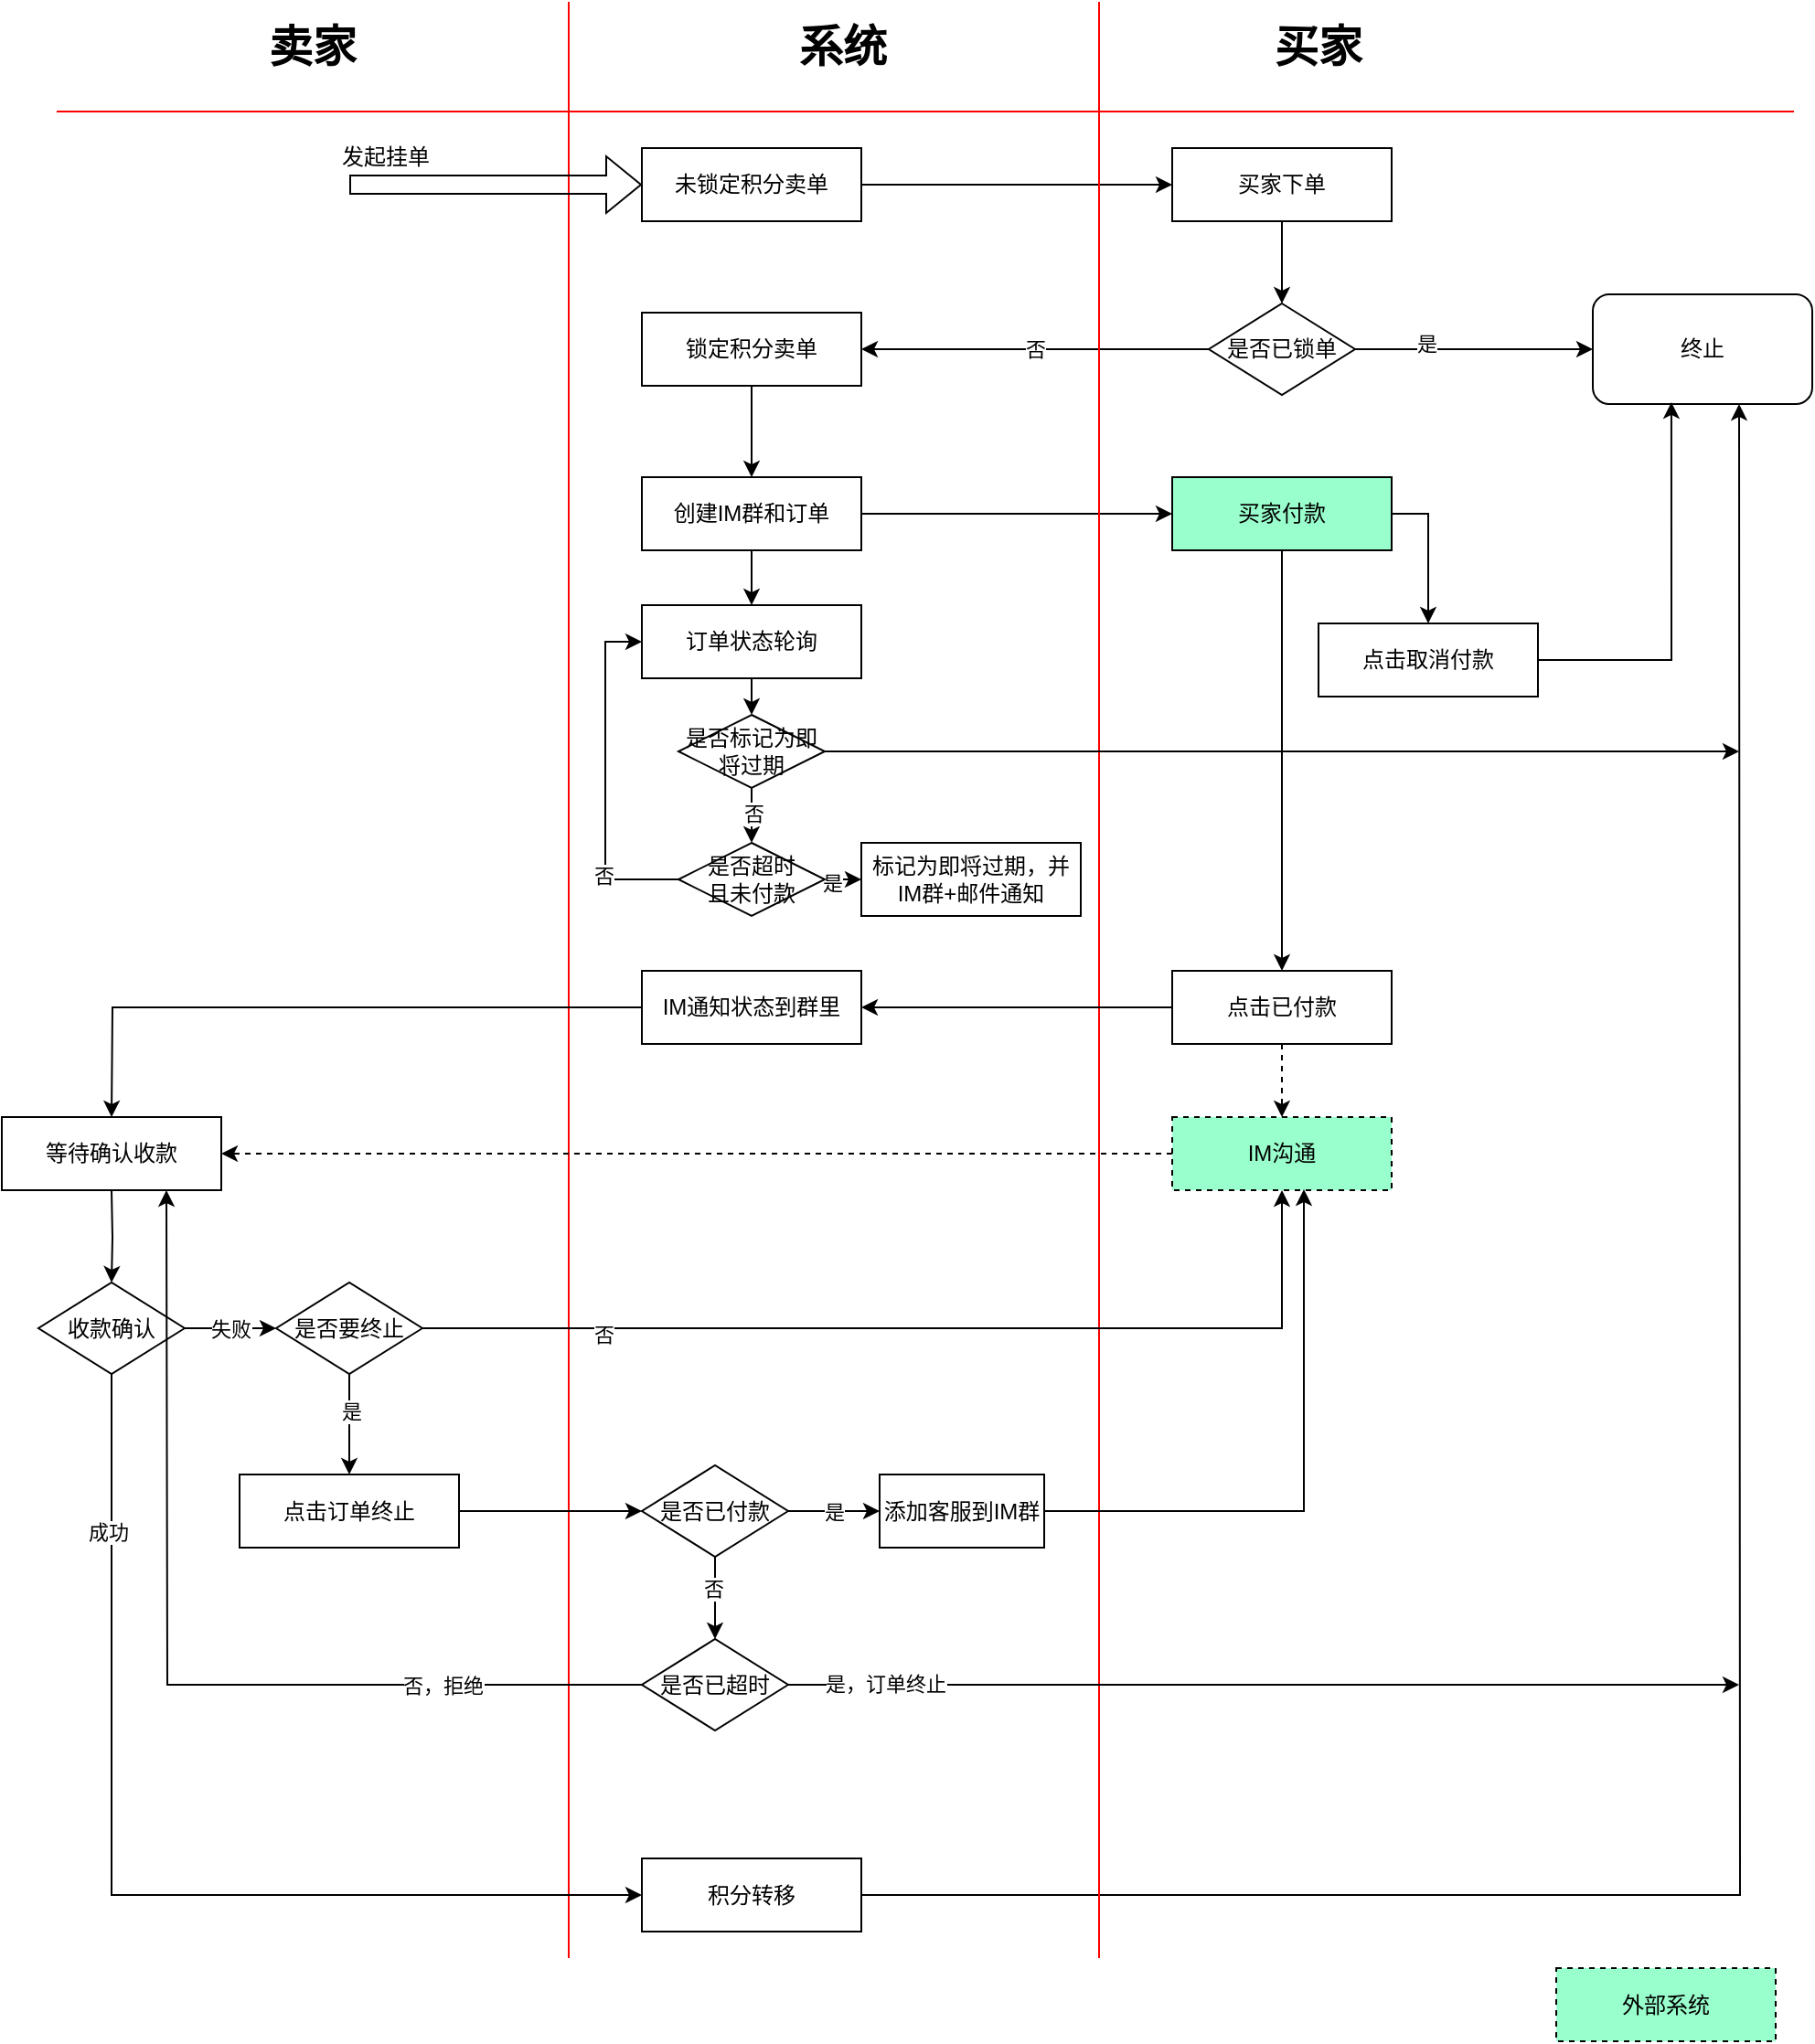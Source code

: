 <mxfile version="24.7.7">
  <diagram name="第 1 页" id="s9fELJTUidF0-A_7kJBX">
    <mxGraphModel dx="1781" dy="1723" grid="1" gridSize="10" guides="1" tooltips="1" connect="1" arrows="1" fold="1" page="1" pageScale="1" pageWidth="827" pageHeight="1169" math="0" shadow="0">
      <root>
        <mxCell id="0" />
        <mxCell id="1" parent="0" />
        <mxCell id="TlbL90M6Y9V8i7h1ZOgy-23" style="edgeStyle=orthogonalEdgeStyle;rounded=0;orthogonalLoop=1;jettySize=auto;html=1;exitX=1;exitY=0.5;exitDx=0;exitDy=0;entryX=0;entryY=0.5;entryDx=0;entryDy=0;" edge="1" parent="1" source="TlbL90M6Y9V8i7h1ZOgy-21" target="TlbL90M6Y9V8i7h1ZOgy-22">
          <mxGeometry relative="1" as="geometry" />
        </mxCell>
        <mxCell id="TlbL90M6Y9V8i7h1ZOgy-21" value="未锁定积分卖单" style="rounded=0;whiteSpace=wrap;html=1;" vertex="1" parent="1">
          <mxGeometry x="160" y="40" width="120" height="40" as="geometry" />
        </mxCell>
        <mxCell id="TlbL90M6Y9V8i7h1ZOgy-27" style="edgeStyle=orthogonalEdgeStyle;rounded=0;orthogonalLoop=1;jettySize=auto;html=1;exitX=0.5;exitY=1;exitDx=0;exitDy=0;entryX=0.5;entryY=0;entryDx=0;entryDy=0;" edge="1" parent="1" source="TlbL90M6Y9V8i7h1ZOgy-22" target="TlbL90M6Y9V8i7h1ZOgy-26">
          <mxGeometry relative="1" as="geometry" />
        </mxCell>
        <mxCell id="TlbL90M6Y9V8i7h1ZOgy-22" value="买家下单" style="rounded=0;whiteSpace=wrap;html=1;" vertex="1" parent="1">
          <mxGeometry x="450" y="40" width="120" height="40" as="geometry" />
        </mxCell>
        <mxCell id="TlbL90M6Y9V8i7h1ZOgy-75" style="edgeStyle=orthogonalEdgeStyle;rounded=0;orthogonalLoop=1;jettySize=auto;html=1;exitX=0.5;exitY=1;exitDx=0;exitDy=0;entryX=0.5;entryY=0;entryDx=0;entryDy=0;" edge="1" parent="1" source="TlbL90M6Y9V8i7h1ZOgy-24" target="TlbL90M6Y9V8i7h1ZOgy-74">
          <mxGeometry relative="1" as="geometry" />
        </mxCell>
        <mxCell id="TlbL90M6Y9V8i7h1ZOgy-24" value="锁定积分卖单" style="rounded=0;whiteSpace=wrap;html=1;" vertex="1" parent="1">
          <mxGeometry x="160" y="130" width="120" height="40" as="geometry" />
        </mxCell>
        <mxCell id="TlbL90M6Y9V8i7h1ZOgy-28" value="否" style="edgeStyle=orthogonalEdgeStyle;rounded=0;orthogonalLoop=1;jettySize=auto;html=1;exitX=0;exitY=0.5;exitDx=0;exitDy=0;entryX=1;entryY=0.5;entryDx=0;entryDy=0;" edge="1" parent="1" source="TlbL90M6Y9V8i7h1ZOgy-26" target="TlbL90M6Y9V8i7h1ZOgy-24">
          <mxGeometry relative="1" as="geometry" />
        </mxCell>
        <mxCell id="TlbL90M6Y9V8i7h1ZOgy-30" style="edgeStyle=orthogonalEdgeStyle;rounded=0;orthogonalLoop=1;jettySize=auto;html=1;exitX=1;exitY=0.5;exitDx=0;exitDy=0;entryX=0;entryY=0.5;entryDx=0;entryDy=0;" edge="1" parent="1" source="TlbL90M6Y9V8i7h1ZOgy-26" target="TlbL90M6Y9V8i7h1ZOgy-29">
          <mxGeometry relative="1" as="geometry" />
        </mxCell>
        <mxCell id="TlbL90M6Y9V8i7h1ZOgy-31" value="是" style="edgeLabel;html=1;align=center;verticalAlign=middle;resizable=0;points=[];" vertex="1" connectable="0" parent="TlbL90M6Y9V8i7h1ZOgy-30">
          <mxGeometry x="-0.4" y="3" relative="1" as="geometry">
            <mxPoint as="offset" />
          </mxGeometry>
        </mxCell>
        <mxCell id="TlbL90M6Y9V8i7h1ZOgy-26" value="是否已锁单" style="rhombus;whiteSpace=wrap;html=1;" vertex="1" parent="1">
          <mxGeometry x="470" y="125" width="80" height="50" as="geometry" />
        </mxCell>
        <mxCell id="TlbL90M6Y9V8i7h1ZOgy-29" value="终止" style="rounded=1;whiteSpace=wrap;html=1;" vertex="1" parent="1">
          <mxGeometry x="680" y="120" width="120" height="60" as="geometry" />
        </mxCell>
        <mxCell id="TlbL90M6Y9V8i7h1ZOgy-60" style="edgeStyle=orthogonalEdgeStyle;rounded=0;orthogonalLoop=1;jettySize=auto;html=1;exitX=1;exitY=0.5;exitDx=0;exitDy=0;entryX=0.5;entryY=0;entryDx=0;entryDy=0;" edge="1" parent="1" source="TlbL90M6Y9V8i7h1ZOgy-32" target="TlbL90M6Y9V8i7h1ZOgy-56">
          <mxGeometry relative="1" as="geometry" />
        </mxCell>
        <mxCell id="TlbL90M6Y9V8i7h1ZOgy-62" style="edgeStyle=orthogonalEdgeStyle;rounded=0;orthogonalLoop=1;jettySize=auto;html=1;exitX=0.5;exitY=1;exitDx=0;exitDy=0;entryX=0.5;entryY=0;entryDx=0;entryDy=0;" edge="1" parent="1" source="TlbL90M6Y9V8i7h1ZOgy-32" target="TlbL90M6Y9V8i7h1ZOgy-46">
          <mxGeometry relative="1" as="geometry" />
        </mxCell>
        <mxCell id="TlbL90M6Y9V8i7h1ZOgy-32" value="买家付款" style="rounded=0;whiteSpace=wrap;html=1;fillColor=#99FFCC;" vertex="1" parent="1">
          <mxGeometry x="450" y="220" width="120" height="40" as="geometry" />
        </mxCell>
        <mxCell id="TlbL90M6Y9V8i7h1ZOgy-42" style="edgeStyle=orthogonalEdgeStyle;rounded=0;orthogonalLoop=1;jettySize=auto;html=1;exitX=1;exitY=0.5;exitDx=0;exitDy=0;entryX=0.5;entryY=1;entryDx=0;entryDy=0;" edge="1" parent="1" source="TlbL90M6Y9V8i7h1ZOgy-39">
          <mxGeometry relative="1" as="geometry">
            <mxPoint x="300" y="890" as="sourcePoint" />
            <mxPoint x="760" y="180" as="targetPoint" />
          </mxGeometry>
        </mxCell>
        <mxCell id="TlbL90M6Y9V8i7h1ZOgy-56" value="点击取消付款" style="rounded=0;whiteSpace=wrap;html=1;" vertex="1" parent="1">
          <mxGeometry x="530" y="300" width="120" height="40" as="geometry" />
        </mxCell>
        <mxCell id="TlbL90M6Y9V8i7h1ZOgy-58" style="edgeStyle=orthogonalEdgeStyle;rounded=0;orthogonalLoop=1;jettySize=auto;html=1;exitX=1;exitY=0.5;exitDx=0;exitDy=0;entryX=0.358;entryY=0.983;entryDx=0;entryDy=0;entryPerimeter=0;" edge="1" parent="1" source="TlbL90M6Y9V8i7h1ZOgy-56" target="TlbL90M6Y9V8i7h1ZOgy-29">
          <mxGeometry relative="1" as="geometry" />
        </mxCell>
        <mxCell id="TlbL90M6Y9V8i7h1ZOgy-76" style="edgeStyle=orthogonalEdgeStyle;rounded=0;orthogonalLoop=1;jettySize=auto;html=1;exitX=1;exitY=0.5;exitDx=0;exitDy=0;entryX=0;entryY=0.5;entryDx=0;entryDy=0;" edge="1" parent="1" source="TlbL90M6Y9V8i7h1ZOgy-74" target="TlbL90M6Y9V8i7h1ZOgy-32">
          <mxGeometry relative="1" as="geometry" />
        </mxCell>
        <mxCell id="TlbL90M6Y9V8i7h1ZOgy-105" style="edgeStyle=orthogonalEdgeStyle;rounded=0;orthogonalLoop=1;jettySize=auto;html=1;exitX=0.5;exitY=1;exitDx=0;exitDy=0;entryX=0.5;entryY=0;entryDx=0;entryDy=0;" edge="1" parent="1" source="TlbL90M6Y9V8i7h1ZOgy-74" target="TlbL90M6Y9V8i7h1ZOgy-104">
          <mxGeometry relative="1" as="geometry" />
        </mxCell>
        <mxCell id="TlbL90M6Y9V8i7h1ZOgy-74" value="创建IM群和订单" style="rounded=0;whiteSpace=wrap;html=1;" vertex="1" parent="1">
          <mxGeometry x="160" y="220" width="120" height="40" as="geometry" />
        </mxCell>
        <mxCell id="TlbL90M6Y9V8i7h1ZOgy-97" value="" style="endArrow=none;html=1;rounded=0;strokeColor=#FF0000;" edge="1" parent="1">
          <mxGeometry width="50" height="50" relative="1" as="geometry">
            <mxPoint x="120" y="1030" as="sourcePoint" />
            <mxPoint x="120" y="-40" as="targetPoint" />
          </mxGeometry>
        </mxCell>
        <mxCell id="TlbL90M6Y9V8i7h1ZOgy-98" value="" style="endArrow=none;html=1;rounded=0;strokeColor=#FF0000;" edge="1" parent="1">
          <mxGeometry width="50" height="50" relative="1" as="geometry">
            <mxPoint x="410" y="1030" as="sourcePoint" />
            <mxPoint x="410" y="-40" as="targetPoint" />
          </mxGeometry>
        </mxCell>
        <mxCell id="TlbL90M6Y9V8i7h1ZOgy-99" value="卖家" style="text;html=1;align=center;verticalAlign=middle;whiteSpace=wrap;rounded=0;fontStyle=1;fontSize=24;" vertex="1" parent="1">
          <mxGeometry x="-50" y="-30" width="60" height="30" as="geometry" />
        </mxCell>
        <mxCell id="TlbL90M6Y9V8i7h1ZOgy-100" value="系统" style="text;html=1;align=center;verticalAlign=middle;whiteSpace=wrap;rounded=0;fontStyle=1;fontSize=24;" vertex="1" parent="1">
          <mxGeometry x="240" y="-30" width="60" height="30" as="geometry" />
        </mxCell>
        <mxCell id="TlbL90M6Y9V8i7h1ZOgy-101" value="买家" style="text;html=1;align=center;verticalAlign=middle;whiteSpace=wrap;rounded=0;fontStyle=1;fontSize=24;" vertex="1" parent="1">
          <mxGeometry x="500" y="-30" width="60" height="30" as="geometry" />
        </mxCell>
        <mxCell id="TlbL90M6Y9V8i7h1ZOgy-102" value="" style="endArrow=none;html=1;rounded=0;strokeColor=#FF0000;" edge="1" parent="1">
          <mxGeometry width="50" height="50" relative="1" as="geometry">
            <mxPoint x="-160" y="20" as="sourcePoint" />
            <mxPoint x="790" y="20" as="targetPoint" />
          </mxGeometry>
        </mxCell>
        <mxCell id="TlbL90M6Y9V8i7h1ZOgy-114" style="edgeStyle=orthogonalEdgeStyle;rounded=0;orthogonalLoop=1;jettySize=auto;html=1;exitX=0.5;exitY=1;exitDx=0;exitDy=0;entryX=0.5;entryY=0;entryDx=0;entryDy=0;" edge="1" parent="1" source="TlbL90M6Y9V8i7h1ZOgy-104" target="TlbL90M6Y9V8i7h1ZOgy-113">
          <mxGeometry relative="1" as="geometry" />
        </mxCell>
        <mxCell id="TlbL90M6Y9V8i7h1ZOgy-104" value="订单状态轮询" style="rounded=0;whiteSpace=wrap;html=1;" vertex="1" parent="1">
          <mxGeometry x="160" y="290" width="120" height="40" as="geometry" />
        </mxCell>
        <mxCell id="TlbL90M6Y9V8i7h1ZOgy-110" style="edgeStyle=orthogonalEdgeStyle;rounded=0;orthogonalLoop=1;jettySize=auto;html=1;exitX=0;exitY=0.5;exitDx=0;exitDy=0;entryX=0;entryY=0.5;entryDx=0;entryDy=0;" edge="1" parent="1" source="TlbL90M6Y9V8i7h1ZOgy-106" target="TlbL90M6Y9V8i7h1ZOgy-104">
          <mxGeometry relative="1" as="geometry" />
        </mxCell>
        <mxCell id="TlbL90M6Y9V8i7h1ZOgy-111" value="否" style="edgeLabel;html=1;align=center;verticalAlign=middle;resizable=0;points=[];" vertex="1" connectable="0" parent="TlbL90M6Y9V8i7h1ZOgy-110">
          <mxGeometry x="-0.55" y="1" relative="1" as="geometry">
            <mxPoint as="offset" />
          </mxGeometry>
        </mxCell>
        <mxCell id="TlbL90M6Y9V8i7h1ZOgy-118" style="edgeStyle=orthogonalEdgeStyle;rounded=0;orthogonalLoop=1;jettySize=auto;html=1;exitX=1;exitY=0.5;exitDx=0;exitDy=0;entryX=0;entryY=0.5;entryDx=0;entryDy=0;" edge="1" parent="1" source="TlbL90M6Y9V8i7h1ZOgy-106" target="TlbL90M6Y9V8i7h1ZOgy-117">
          <mxGeometry relative="1" as="geometry" />
        </mxCell>
        <mxCell id="TlbL90M6Y9V8i7h1ZOgy-119" value="是" style="edgeLabel;html=1;align=center;verticalAlign=middle;resizable=0;points=[];" vertex="1" connectable="0" parent="TlbL90M6Y9V8i7h1ZOgy-118">
          <mxGeometry x="-0.6" y="-1" relative="1" as="geometry">
            <mxPoint y="1" as="offset" />
          </mxGeometry>
        </mxCell>
        <mxCell id="TlbL90M6Y9V8i7h1ZOgy-106" value="是否超时&lt;div&gt;且未付款&lt;/div&gt;" style="rhombus;whiteSpace=wrap;html=1;" vertex="1" parent="1">
          <mxGeometry x="180" y="420" width="80" height="40" as="geometry" />
        </mxCell>
        <mxCell id="TlbL90M6Y9V8i7h1ZOgy-112" value="" style="group" vertex="1" connectable="0" parent="1">
          <mxGeometry x="-190" y="490" width="970" height="585.5" as="geometry" />
        </mxCell>
        <mxCell id="TlbL90M6Y9V8i7h1ZOgy-38" style="edgeStyle=orthogonalEdgeStyle;rounded=0;orthogonalLoop=1;jettySize=auto;html=1;exitX=0;exitY=0.5;exitDx=0;exitDy=0;entryX=1;entryY=0.5;entryDx=0;entryDy=0;dashed=1;" edge="1" parent="TlbL90M6Y9V8i7h1ZOgy-112" source="TlbL90M6Y9V8i7h1ZOgy-35">
          <mxGeometry relative="1" as="geometry">
            <mxPoint x="120" y="100" as="targetPoint" />
          </mxGeometry>
        </mxCell>
        <mxCell id="TlbL90M6Y9V8i7h1ZOgy-35" value="IM沟通" style="rounded=0;whiteSpace=wrap;html=1;fillColor=#99FFCC;dashed=1;" vertex="1" parent="TlbL90M6Y9V8i7h1ZOgy-112">
          <mxGeometry x="640" y="80" width="120" height="40" as="geometry" />
        </mxCell>
        <mxCell id="TlbL90M6Y9V8i7h1ZOgy-65" style="edgeStyle=orthogonalEdgeStyle;rounded=0;orthogonalLoop=1;jettySize=auto;html=1;exitX=0.5;exitY=1;exitDx=0;exitDy=0;entryX=0;entryY=0.5;entryDx=0;entryDy=0;" edge="1" parent="TlbL90M6Y9V8i7h1ZOgy-112" target="TlbL90M6Y9V8i7h1ZOgy-63">
          <mxGeometry relative="1" as="geometry">
            <mxPoint x="60" y="120" as="sourcePoint" />
          </mxGeometry>
        </mxCell>
        <mxCell id="TlbL90M6Y9V8i7h1ZOgy-37" value="等待确认收款" style="rounded=0;whiteSpace=wrap;html=1;" vertex="1" parent="TlbL90M6Y9V8i7h1ZOgy-112">
          <mxGeometry y="80" width="120" height="40" as="geometry" />
        </mxCell>
        <mxCell id="TlbL90M6Y9V8i7h1ZOgy-39" value="积分转移" style="rounded=0;whiteSpace=wrap;html=1;" vertex="1" parent="TlbL90M6Y9V8i7h1ZOgy-112">
          <mxGeometry x="350" y="485.5" width="120" height="40" as="geometry" />
        </mxCell>
        <mxCell id="TlbL90M6Y9V8i7h1ZOgy-50" style="edgeStyle=orthogonalEdgeStyle;rounded=0;orthogonalLoop=1;jettySize=auto;html=1;exitX=0;exitY=0.5;exitDx=0;exitDy=0;entryX=1;entryY=0.5;entryDx=0;entryDy=0;" edge="1" parent="TlbL90M6Y9V8i7h1ZOgy-112" source="TlbL90M6Y9V8i7h1ZOgy-46" target="TlbL90M6Y9V8i7h1ZOgy-49">
          <mxGeometry relative="1" as="geometry" />
        </mxCell>
        <mxCell id="TlbL90M6Y9V8i7h1ZOgy-52" style="edgeStyle=orthogonalEdgeStyle;rounded=0;orthogonalLoop=1;jettySize=auto;html=1;exitX=0.5;exitY=1;exitDx=0;exitDy=0;entryX=0.5;entryY=0;entryDx=0;entryDy=0;dashed=1;" edge="1" parent="TlbL90M6Y9V8i7h1ZOgy-112" source="TlbL90M6Y9V8i7h1ZOgy-46" target="TlbL90M6Y9V8i7h1ZOgy-35">
          <mxGeometry relative="1" as="geometry" />
        </mxCell>
        <mxCell id="TlbL90M6Y9V8i7h1ZOgy-46" value="点击已付款" style="rounded=0;whiteSpace=wrap;html=1;" vertex="1" parent="TlbL90M6Y9V8i7h1ZOgy-112">
          <mxGeometry x="640" width="120" height="40" as="geometry" />
        </mxCell>
        <mxCell id="TlbL90M6Y9V8i7h1ZOgy-51" style="edgeStyle=orthogonalEdgeStyle;rounded=0;orthogonalLoop=1;jettySize=auto;html=1;exitX=0;exitY=0.5;exitDx=0;exitDy=0;entryX=0.5;entryY=0;entryDx=0;entryDy=0;" edge="1" parent="TlbL90M6Y9V8i7h1ZOgy-112" source="TlbL90M6Y9V8i7h1ZOgy-49">
          <mxGeometry relative="1" as="geometry">
            <mxPoint x="60" y="80" as="targetPoint" />
          </mxGeometry>
        </mxCell>
        <mxCell id="TlbL90M6Y9V8i7h1ZOgy-49" value="IM通知状态到群里" style="rounded=0;whiteSpace=wrap;html=1;" vertex="1" parent="TlbL90M6Y9V8i7h1ZOgy-112">
          <mxGeometry x="350" width="120" height="40" as="geometry" />
        </mxCell>
        <mxCell id="TlbL90M6Y9V8i7h1ZOgy-66" style="edgeStyle=orthogonalEdgeStyle;rounded=0;orthogonalLoop=1;jettySize=auto;html=1;exitX=1;exitY=0.5;exitDx=0;exitDy=0;entryX=0;entryY=0.5;entryDx=0;entryDy=0;" edge="1" parent="TlbL90M6Y9V8i7h1ZOgy-112" source="TlbL90M6Y9V8i7h1ZOgy-63" target="TlbL90M6Y9V8i7h1ZOgy-39">
          <mxGeometry relative="1" as="geometry" />
        </mxCell>
        <mxCell id="TlbL90M6Y9V8i7h1ZOgy-67" value="成功" style="edgeLabel;html=1;align=center;verticalAlign=middle;resizable=0;points=[];" vertex="1" connectable="0" parent="TlbL90M6Y9V8i7h1ZOgy-66">
          <mxGeometry x="-0.7" y="-2" relative="1" as="geometry">
            <mxPoint as="offset" />
          </mxGeometry>
        </mxCell>
        <mxCell id="TlbL90M6Y9V8i7h1ZOgy-71" value="失败" style="edgeStyle=orthogonalEdgeStyle;rounded=0;orthogonalLoop=1;jettySize=auto;html=1;exitX=0.5;exitY=0;exitDx=0;exitDy=0;entryX=0.5;entryY=1;entryDx=0;entryDy=0;" edge="1" parent="TlbL90M6Y9V8i7h1ZOgy-112" source="TlbL90M6Y9V8i7h1ZOgy-63" target="TlbL90M6Y9V8i7h1ZOgy-70">
          <mxGeometry relative="1" as="geometry" />
        </mxCell>
        <mxCell id="TlbL90M6Y9V8i7h1ZOgy-63" value="收款确认" style="rhombus;whiteSpace=wrap;html=1;direction=south;" vertex="1" parent="TlbL90M6Y9V8i7h1ZOgy-112">
          <mxGeometry x="20" y="170.5" width="80" height="50" as="geometry" />
        </mxCell>
        <mxCell id="TlbL90M6Y9V8i7h1ZOgy-72" style="edgeStyle=orthogonalEdgeStyle;rounded=0;orthogonalLoop=1;jettySize=auto;html=1;exitX=0.5;exitY=0;exitDx=0;exitDy=0;entryX=0.5;entryY=1;entryDx=0;entryDy=0;" edge="1" parent="TlbL90M6Y9V8i7h1ZOgy-112" source="TlbL90M6Y9V8i7h1ZOgy-70" target="TlbL90M6Y9V8i7h1ZOgy-35">
          <mxGeometry relative="1" as="geometry" />
        </mxCell>
        <mxCell id="TlbL90M6Y9V8i7h1ZOgy-73" value="否" style="edgeLabel;html=1;align=center;verticalAlign=middle;resizable=0;points=[];" vertex="1" connectable="0" parent="TlbL90M6Y9V8i7h1ZOgy-72">
          <mxGeometry x="-0.639" y="-3" relative="1" as="geometry">
            <mxPoint as="offset" />
          </mxGeometry>
        </mxCell>
        <mxCell id="TlbL90M6Y9V8i7h1ZOgy-79" style="edgeStyle=orthogonalEdgeStyle;rounded=0;orthogonalLoop=1;jettySize=auto;html=1;exitX=1;exitY=0.5;exitDx=0;exitDy=0;entryX=0.5;entryY=0;entryDx=0;entryDy=0;" edge="1" parent="TlbL90M6Y9V8i7h1ZOgy-112" source="TlbL90M6Y9V8i7h1ZOgy-70" target="TlbL90M6Y9V8i7h1ZOgy-78">
          <mxGeometry relative="1" as="geometry" />
        </mxCell>
        <mxCell id="TlbL90M6Y9V8i7h1ZOgy-80" value="是" style="edgeLabel;html=1;align=center;verticalAlign=middle;resizable=0;points=[];" vertex="1" connectable="0" parent="TlbL90M6Y9V8i7h1ZOgy-79">
          <mxGeometry x="-0.25" y="1" relative="1" as="geometry">
            <mxPoint as="offset" />
          </mxGeometry>
        </mxCell>
        <mxCell id="TlbL90M6Y9V8i7h1ZOgy-70" value="是否要终止" style="rhombus;whiteSpace=wrap;html=1;direction=south;" vertex="1" parent="TlbL90M6Y9V8i7h1ZOgy-112">
          <mxGeometry x="150" y="170.5" width="80" height="50" as="geometry" />
        </mxCell>
        <mxCell id="TlbL90M6Y9V8i7h1ZOgy-82" style="edgeStyle=orthogonalEdgeStyle;rounded=0;orthogonalLoop=1;jettySize=auto;html=1;exitX=1;exitY=0.5;exitDx=0;exitDy=0;entryX=0.5;entryY=1;entryDx=0;entryDy=0;" edge="1" parent="TlbL90M6Y9V8i7h1ZOgy-112" source="TlbL90M6Y9V8i7h1ZOgy-78" target="TlbL90M6Y9V8i7h1ZOgy-81">
          <mxGeometry relative="1" as="geometry" />
        </mxCell>
        <mxCell id="TlbL90M6Y9V8i7h1ZOgy-78" value="点击订单终止" style="rounded=0;whiteSpace=wrap;html=1;" vertex="1" parent="TlbL90M6Y9V8i7h1ZOgy-112">
          <mxGeometry x="130" y="275.5" width="120" height="40" as="geometry" />
        </mxCell>
        <mxCell id="TlbL90M6Y9V8i7h1ZOgy-84" style="edgeStyle=orthogonalEdgeStyle;rounded=0;orthogonalLoop=1;jettySize=auto;html=1;exitX=1;exitY=0.5;exitDx=0;exitDy=0;entryX=0;entryY=0.5;entryDx=0;entryDy=0;" edge="1" parent="TlbL90M6Y9V8i7h1ZOgy-112" source="TlbL90M6Y9V8i7h1ZOgy-81" target="TlbL90M6Y9V8i7h1ZOgy-83">
          <mxGeometry relative="1" as="geometry" />
        </mxCell>
        <mxCell id="TlbL90M6Y9V8i7h1ZOgy-85" value="否" style="edgeLabel;html=1;align=center;verticalAlign=middle;resizable=0;points=[];" vertex="1" connectable="0" parent="TlbL90M6Y9V8i7h1ZOgy-84">
          <mxGeometry x="-0.244" y="-1" relative="1" as="geometry">
            <mxPoint as="offset" />
          </mxGeometry>
        </mxCell>
        <mxCell id="TlbL90M6Y9V8i7h1ZOgy-87" value="是" style="edgeStyle=orthogonalEdgeStyle;rounded=0;orthogonalLoop=1;jettySize=auto;html=1;exitX=0.5;exitY=0;exitDx=0;exitDy=0;entryX=0;entryY=0.5;entryDx=0;entryDy=0;" edge="1" parent="TlbL90M6Y9V8i7h1ZOgy-112" source="TlbL90M6Y9V8i7h1ZOgy-81" target="TlbL90M6Y9V8i7h1ZOgy-86">
          <mxGeometry relative="1" as="geometry" />
        </mxCell>
        <mxCell id="TlbL90M6Y9V8i7h1ZOgy-81" value="是否已付款" style="rhombus;whiteSpace=wrap;html=1;direction=south;" vertex="1" parent="TlbL90M6Y9V8i7h1ZOgy-112">
          <mxGeometry x="350" y="270.5" width="80" height="50" as="geometry" />
        </mxCell>
        <mxCell id="TlbL90M6Y9V8i7h1ZOgy-89" style="edgeStyle=orthogonalEdgeStyle;rounded=0;orthogonalLoop=1;jettySize=auto;html=1;exitX=0.5;exitY=0;exitDx=0;exitDy=0;" edge="1" parent="TlbL90M6Y9V8i7h1ZOgy-112" source="TlbL90M6Y9V8i7h1ZOgy-83">
          <mxGeometry relative="1" as="geometry">
            <mxPoint x="950" y="390.5" as="targetPoint" />
          </mxGeometry>
        </mxCell>
        <mxCell id="TlbL90M6Y9V8i7h1ZOgy-90" value="是，订单终止" style="edgeLabel;html=1;align=center;verticalAlign=middle;resizable=0;points=[];" vertex="1" connectable="0" parent="TlbL90M6Y9V8i7h1ZOgy-89">
          <mxGeometry x="-0.796" y="1" relative="1" as="geometry">
            <mxPoint as="offset" />
          </mxGeometry>
        </mxCell>
        <mxCell id="TlbL90M6Y9V8i7h1ZOgy-94" style="edgeStyle=orthogonalEdgeStyle;rounded=0;orthogonalLoop=1;jettySize=auto;html=1;exitX=0.5;exitY=1;exitDx=0;exitDy=0;entryX=0.75;entryY=1;entryDx=0;entryDy=0;" edge="1" parent="TlbL90M6Y9V8i7h1ZOgy-112" source="TlbL90M6Y9V8i7h1ZOgy-83">
          <mxGeometry relative="1" as="geometry">
            <mxPoint x="90" y="120" as="targetPoint" />
          </mxGeometry>
        </mxCell>
        <mxCell id="TlbL90M6Y9V8i7h1ZOgy-95" value="否，拒绝" style="edgeLabel;html=1;align=center;verticalAlign=middle;resizable=0;points=[];" vertex="1" connectable="0" parent="TlbL90M6Y9V8i7h1ZOgy-94">
          <mxGeometry x="-0.589" relative="1" as="geometry">
            <mxPoint as="offset" />
          </mxGeometry>
        </mxCell>
        <mxCell id="TlbL90M6Y9V8i7h1ZOgy-83" value="是否已超时" style="rhombus;whiteSpace=wrap;html=1;direction=south;" vertex="1" parent="TlbL90M6Y9V8i7h1ZOgy-112">
          <mxGeometry x="350" y="365.5" width="80" height="50" as="geometry" />
        </mxCell>
        <mxCell id="TlbL90M6Y9V8i7h1ZOgy-86" value="添加客服到IM群" style="rounded=0;whiteSpace=wrap;html=1;" vertex="1" parent="TlbL90M6Y9V8i7h1ZOgy-112">
          <mxGeometry x="480" y="275.5" width="90" height="40" as="geometry" />
        </mxCell>
        <mxCell id="TlbL90M6Y9V8i7h1ZOgy-88" style="edgeStyle=orthogonalEdgeStyle;rounded=0;orthogonalLoop=1;jettySize=auto;html=1;exitX=1;exitY=0.5;exitDx=0;exitDy=0;entryX=0.6;entryY=0.988;entryDx=0;entryDy=0;entryPerimeter=0;" edge="1" parent="TlbL90M6Y9V8i7h1ZOgy-112" source="TlbL90M6Y9V8i7h1ZOgy-86" target="TlbL90M6Y9V8i7h1ZOgy-35">
          <mxGeometry relative="1" as="geometry" />
        </mxCell>
        <mxCell id="TlbL90M6Y9V8i7h1ZOgy-103" value="外部系统" style="rounded=0;whiteSpace=wrap;html=1;fillColor=#99FFCC;dashed=1;" vertex="1" parent="TlbL90M6Y9V8i7h1ZOgy-112">
          <mxGeometry x="850" y="545.5" width="120" height="40" as="geometry" />
        </mxCell>
        <mxCell id="TlbL90M6Y9V8i7h1ZOgy-115" style="edgeStyle=orthogonalEdgeStyle;rounded=0;orthogonalLoop=1;jettySize=auto;html=1;exitX=0.5;exitY=1;exitDx=0;exitDy=0;entryX=0.5;entryY=0;entryDx=0;entryDy=0;" edge="1" parent="1" source="TlbL90M6Y9V8i7h1ZOgy-113" target="TlbL90M6Y9V8i7h1ZOgy-106">
          <mxGeometry relative="1" as="geometry" />
        </mxCell>
        <mxCell id="TlbL90M6Y9V8i7h1ZOgy-116" value="否" style="edgeLabel;html=1;align=center;verticalAlign=middle;resizable=0;points=[];" vertex="1" connectable="0" parent="TlbL90M6Y9V8i7h1ZOgy-115">
          <mxGeometry x="-0.167" y="1" relative="1" as="geometry">
            <mxPoint y="1" as="offset" />
          </mxGeometry>
        </mxCell>
        <mxCell id="TlbL90M6Y9V8i7h1ZOgy-121" style="edgeStyle=orthogonalEdgeStyle;rounded=0;orthogonalLoop=1;jettySize=auto;html=1;exitX=1;exitY=0.5;exitDx=0;exitDy=0;" edge="1" parent="1" source="TlbL90M6Y9V8i7h1ZOgy-113">
          <mxGeometry relative="1" as="geometry">
            <mxPoint x="760" y="370" as="targetPoint" />
          </mxGeometry>
        </mxCell>
        <mxCell id="TlbL90M6Y9V8i7h1ZOgy-113" value="是否标记为即将过期" style="rhombus;whiteSpace=wrap;html=1;" vertex="1" parent="1">
          <mxGeometry x="180" y="350" width="80" height="40" as="geometry" />
        </mxCell>
        <mxCell id="TlbL90M6Y9V8i7h1ZOgy-117" value="标记为即将过期，并IM群+邮件通知" style="rounded=0;whiteSpace=wrap;html=1;" vertex="1" parent="1">
          <mxGeometry x="280" y="420" width="120" height="40" as="geometry" />
        </mxCell>
        <mxCell id="TlbL90M6Y9V8i7h1ZOgy-122" value="" style="shape=flexArrow;endArrow=classic;html=1;rounded=0;entryX=0;entryY=0.5;entryDx=0;entryDy=0;" edge="1" parent="1" target="TlbL90M6Y9V8i7h1ZOgy-21">
          <mxGeometry width="50" height="50" relative="1" as="geometry">
            <mxPoint y="60" as="sourcePoint" />
            <mxPoint x="270" y="190" as="targetPoint" />
          </mxGeometry>
        </mxCell>
        <mxCell id="TlbL90M6Y9V8i7h1ZOgy-123" value="发起挂单" style="text;html=1;align=center;verticalAlign=middle;whiteSpace=wrap;rounded=0;" vertex="1" parent="1">
          <mxGeometry x="-10" y="30" width="60" height="30" as="geometry" />
        </mxCell>
      </root>
    </mxGraphModel>
  </diagram>
</mxfile>
